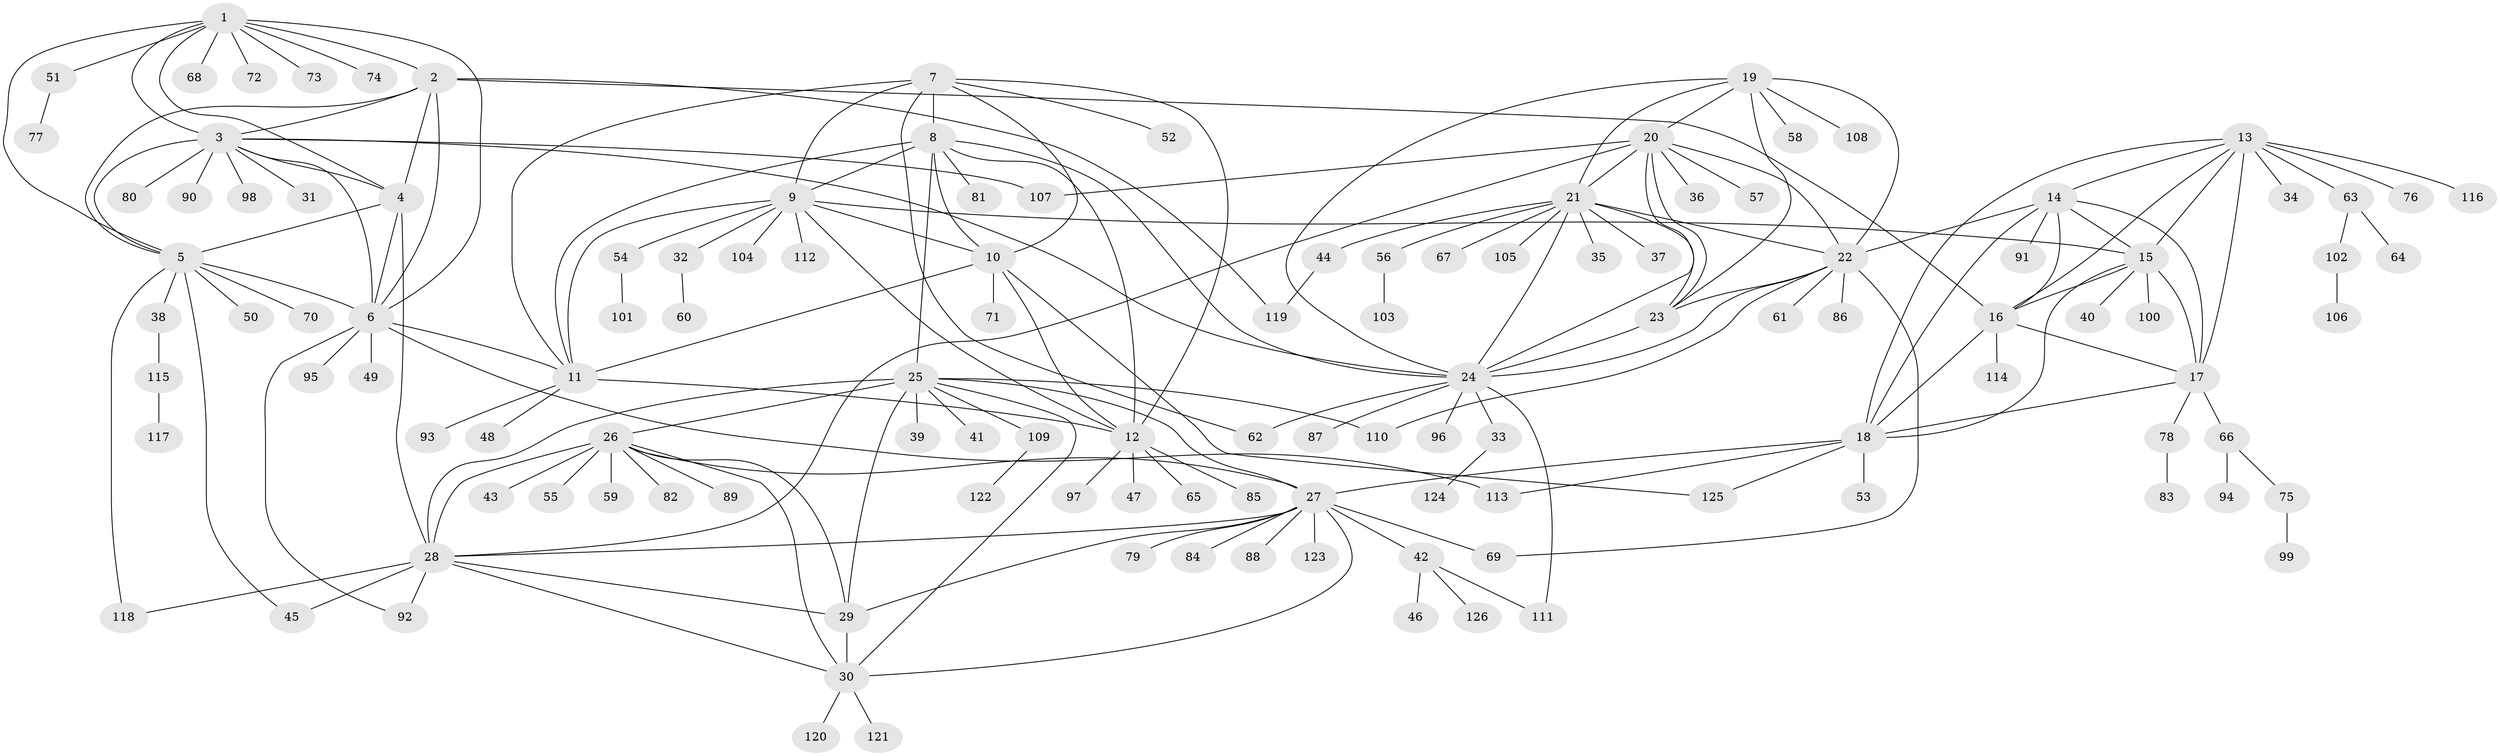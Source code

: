 // coarse degree distribution, {4: 0.02, 5: 0.04, 3: 0.04, 1: 0.74, 2: 0.06, 8: 0.04, 15: 0.02, 12: 0.02, 14: 0.02}
// Generated by graph-tools (version 1.1) at 2025/57/03/04/25 21:57:36]
// undirected, 126 vertices, 192 edges
graph export_dot {
graph [start="1"]
  node [color=gray90,style=filled];
  1;
  2;
  3;
  4;
  5;
  6;
  7;
  8;
  9;
  10;
  11;
  12;
  13;
  14;
  15;
  16;
  17;
  18;
  19;
  20;
  21;
  22;
  23;
  24;
  25;
  26;
  27;
  28;
  29;
  30;
  31;
  32;
  33;
  34;
  35;
  36;
  37;
  38;
  39;
  40;
  41;
  42;
  43;
  44;
  45;
  46;
  47;
  48;
  49;
  50;
  51;
  52;
  53;
  54;
  55;
  56;
  57;
  58;
  59;
  60;
  61;
  62;
  63;
  64;
  65;
  66;
  67;
  68;
  69;
  70;
  71;
  72;
  73;
  74;
  75;
  76;
  77;
  78;
  79;
  80;
  81;
  82;
  83;
  84;
  85;
  86;
  87;
  88;
  89;
  90;
  91;
  92;
  93;
  94;
  95;
  96;
  97;
  98;
  99;
  100;
  101;
  102;
  103;
  104;
  105;
  106;
  107;
  108;
  109;
  110;
  111;
  112;
  113;
  114;
  115;
  116;
  117;
  118;
  119;
  120;
  121;
  122;
  123;
  124;
  125;
  126;
  1 -- 2;
  1 -- 3;
  1 -- 4;
  1 -- 5;
  1 -- 6;
  1 -- 51;
  1 -- 68;
  1 -- 72;
  1 -- 73;
  1 -- 74;
  2 -- 3;
  2 -- 4;
  2 -- 5;
  2 -- 6;
  2 -- 16;
  2 -- 119;
  3 -- 4;
  3 -- 5;
  3 -- 6;
  3 -- 24;
  3 -- 31;
  3 -- 80;
  3 -- 90;
  3 -- 98;
  3 -- 107;
  4 -- 5;
  4 -- 6;
  4 -- 28;
  5 -- 6;
  5 -- 38;
  5 -- 45;
  5 -- 50;
  5 -- 70;
  5 -- 118;
  6 -- 11;
  6 -- 49;
  6 -- 92;
  6 -- 95;
  6 -- 113;
  7 -- 8;
  7 -- 9;
  7 -- 10;
  7 -- 11;
  7 -- 12;
  7 -- 52;
  7 -- 62;
  8 -- 9;
  8 -- 10;
  8 -- 11;
  8 -- 12;
  8 -- 24;
  8 -- 25;
  8 -- 81;
  9 -- 10;
  9 -- 11;
  9 -- 12;
  9 -- 15;
  9 -- 32;
  9 -- 54;
  9 -- 104;
  9 -- 112;
  10 -- 11;
  10 -- 12;
  10 -- 71;
  10 -- 125;
  11 -- 12;
  11 -- 48;
  11 -- 93;
  12 -- 47;
  12 -- 65;
  12 -- 85;
  12 -- 97;
  13 -- 14;
  13 -- 15;
  13 -- 16;
  13 -- 17;
  13 -- 18;
  13 -- 34;
  13 -- 63;
  13 -- 76;
  13 -- 116;
  14 -- 15;
  14 -- 16;
  14 -- 17;
  14 -- 18;
  14 -- 22;
  14 -- 91;
  15 -- 16;
  15 -- 17;
  15 -- 18;
  15 -- 40;
  15 -- 100;
  16 -- 17;
  16 -- 18;
  16 -- 114;
  17 -- 18;
  17 -- 66;
  17 -- 78;
  18 -- 27;
  18 -- 53;
  18 -- 113;
  18 -- 125;
  19 -- 20;
  19 -- 21;
  19 -- 22;
  19 -- 23;
  19 -- 24;
  19 -- 58;
  19 -- 108;
  20 -- 21;
  20 -- 22;
  20 -- 23;
  20 -- 24;
  20 -- 28;
  20 -- 36;
  20 -- 57;
  20 -- 107;
  21 -- 22;
  21 -- 23;
  21 -- 24;
  21 -- 35;
  21 -- 37;
  21 -- 44;
  21 -- 56;
  21 -- 67;
  21 -- 105;
  22 -- 23;
  22 -- 24;
  22 -- 61;
  22 -- 69;
  22 -- 86;
  22 -- 110;
  23 -- 24;
  24 -- 33;
  24 -- 62;
  24 -- 87;
  24 -- 96;
  24 -- 111;
  25 -- 26;
  25 -- 27;
  25 -- 28;
  25 -- 29;
  25 -- 30;
  25 -- 39;
  25 -- 41;
  25 -- 109;
  25 -- 110;
  26 -- 27;
  26 -- 28;
  26 -- 29;
  26 -- 30;
  26 -- 43;
  26 -- 55;
  26 -- 59;
  26 -- 82;
  26 -- 89;
  27 -- 28;
  27 -- 29;
  27 -- 30;
  27 -- 42;
  27 -- 69;
  27 -- 79;
  27 -- 84;
  27 -- 88;
  27 -- 123;
  28 -- 29;
  28 -- 30;
  28 -- 45;
  28 -- 92;
  28 -- 118;
  29 -- 30;
  30 -- 120;
  30 -- 121;
  32 -- 60;
  33 -- 124;
  38 -- 115;
  42 -- 46;
  42 -- 111;
  42 -- 126;
  44 -- 119;
  51 -- 77;
  54 -- 101;
  56 -- 103;
  63 -- 64;
  63 -- 102;
  66 -- 75;
  66 -- 94;
  75 -- 99;
  78 -- 83;
  102 -- 106;
  109 -- 122;
  115 -- 117;
}
